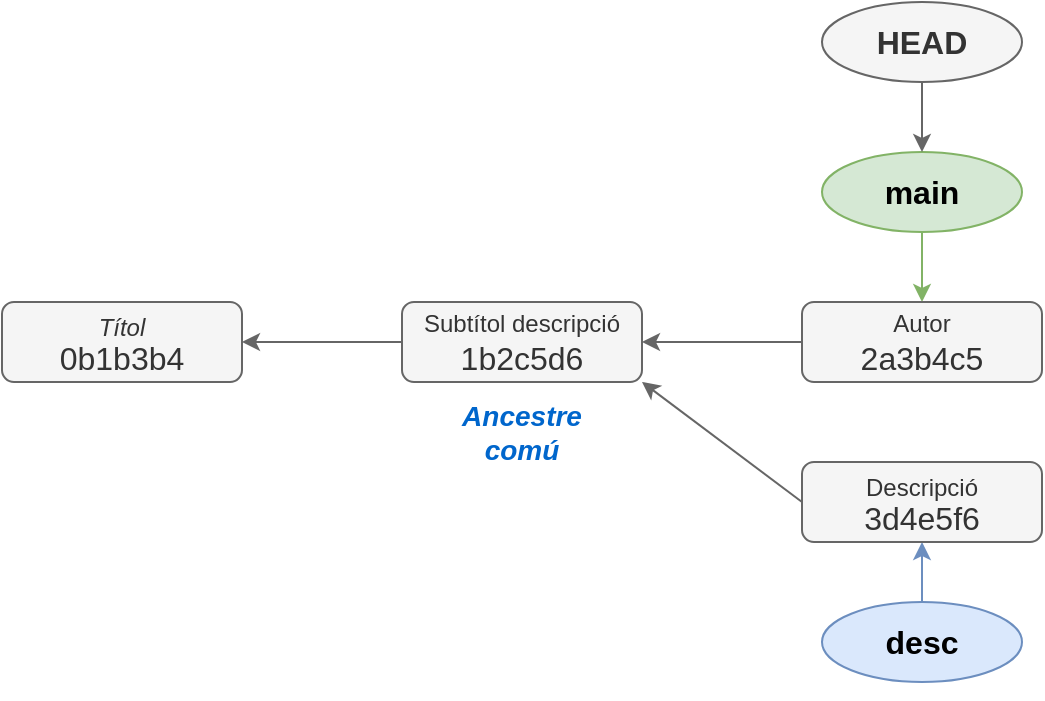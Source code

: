 <mxfile version="24.7.7">
  <diagram name="Pàgina-1" id="mhbHxmUa4zc_a_H4eHv1">
    <mxGraphModel dx="1434" dy="754" grid="1" gridSize="10" guides="1" tooltips="1" connect="1" arrows="1" fold="1" page="1" pageScale="1" pageWidth="827" pageHeight="1169" math="0" shadow="0">
      <root>
        <mxCell id="0" />
        <mxCell id="1" parent="0" />
        <mxCell id="FB9GtuEAJczlA79pJL21-5" value="&lt;font color=&quot;#0066cc&quot; style=&quot;font-size: 14px;&quot;&gt;&lt;b&gt;Ancestre comú&lt;/b&gt;&lt;/font&gt;" style="text;html=1;strokeColor=none;fillColor=none;align=center;verticalAlign=middle;whiteSpace=wrap;rounded=0;fontStyle=2" parent="1" vertex="1">
          <mxGeometry x="590" y="490" width="60" height="30" as="geometry" />
        </mxCell>
        <mxCell id="qJWmsPeaSZMSZ7GTcNxQ-1" value="&lt;div style=&quot;line-height: 100%;&quot;&gt;&lt;span style=&quot;background-color: initial;&quot;&gt;&lt;span style=&quot;font-size: 12px;&quot;&gt;&lt;i&gt;Títol&lt;/i&gt;&lt;/span&gt;&lt;/span&gt;&lt;/div&gt;&lt;div style=&quot;line-height: 100%;&quot;&gt;&lt;span style=&quot;background-color: initial;&quot;&gt;0b1b3b4&lt;/span&gt;&lt;br&gt;&lt;/div&gt;" style="rounded=1;whiteSpace=wrap;html=1;fontSize=16;fillColor=#f5f5f5;strokeColor=#666666;fontColor=#333333;" vertex="1" parent="1">
          <mxGeometry x="360" y="440" width="120" height="40" as="geometry" />
        </mxCell>
        <mxCell id="qJWmsPeaSZMSZ7GTcNxQ-6" style="rounded=0;orthogonalLoop=1;jettySize=auto;html=1;exitX=0.5;exitY=1;exitDx=0;exitDy=0;fillColor=#dae8fc;strokeColor=#6c8ebf;" edge="1" parent="1" source="qJWmsPeaSZMSZ7GTcNxQ-7" target="qJWmsPeaSZMSZ7GTcNxQ-19">
          <mxGeometry relative="1" as="geometry">
            <mxPoint x="820" y="560" as="targetPoint" />
          </mxGeometry>
        </mxCell>
        <mxCell id="qJWmsPeaSZMSZ7GTcNxQ-7" value="desc" style="ellipse;whiteSpace=wrap;html=1;fillColor=#dae8fc;strokeColor=#6c8ebf;fontSize=16;fontStyle=1" vertex="1" parent="1">
          <mxGeometry x="770" y="590" width="100" height="40" as="geometry" />
        </mxCell>
        <mxCell id="qJWmsPeaSZMSZ7GTcNxQ-8" style="edgeStyle=orthogonalEdgeStyle;rounded=0;orthogonalLoop=1;jettySize=auto;html=1;exitX=0;exitY=0.5;exitDx=0;exitDy=0;fillColor=#f5f5f5;strokeColor=#666666;" edge="1" parent="1" source="qJWmsPeaSZMSZ7GTcNxQ-9" target="qJWmsPeaSZMSZ7GTcNxQ-1">
          <mxGeometry relative="1" as="geometry" />
        </mxCell>
        <mxCell id="qJWmsPeaSZMSZ7GTcNxQ-9" value="&lt;div style=&quot;line-height: 100%;&quot;&gt;&lt;font style=&quot;font-size: 12px;&quot;&gt;Subtítol descripció&lt;/font&gt;&lt;/div&gt;1b2c5d6" style="rounded=1;whiteSpace=wrap;html=1;fontSize=16;fillColor=#f5f5f5;strokeColor=#666666;fontColor=#333333;" vertex="1" parent="1">
          <mxGeometry x="560" y="440" width="120" height="40" as="geometry" />
        </mxCell>
        <mxCell id="qJWmsPeaSZMSZ7GTcNxQ-10" style="rounded=0;orthogonalLoop=1;jettySize=auto;html=1;exitX=0.5;exitY=1;exitDx=0;exitDy=0;fillColor=#d5e8d4;strokeColor=#82b366;" edge="1" parent="1" source="qJWmsPeaSZMSZ7GTcNxQ-11" target="qJWmsPeaSZMSZ7GTcNxQ-20">
          <mxGeometry relative="1" as="geometry">
            <mxPoint x="820" y="440" as="targetPoint" />
          </mxGeometry>
        </mxCell>
        <mxCell id="qJWmsPeaSZMSZ7GTcNxQ-11" value="main" style="ellipse;whiteSpace=wrap;html=1;fillColor=#d5e8d4;strokeColor=#82b366;fontSize=16;fontStyle=1" vertex="1" parent="1">
          <mxGeometry x="770" y="365" width="100" height="40" as="geometry" />
        </mxCell>
        <mxCell id="qJWmsPeaSZMSZ7GTcNxQ-12" style="edgeStyle=orthogonalEdgeStyle;rounded=0;orthogonalLoop=1;jettySize=auto;html=1;exitX=0.5;exitY=1;exitDx=0;exitDy=0;fillColor=#f5f5f5;strokeColor=#666666;entryX=0.5;entryY=0;entryDx=0;entryDy=0;" edge="1" parent="1" source="qJWmsPeaSZMSZ7GTcNxQ-13" target="qJWmsPeaSZMSZ7GTcNxQ-11">
          <mxGeometry relative="1" as="geometry" />
        </mxCell>
        <mxCell id="qJWmsPeaSZMSZ7GTcNxQ-13" value="HEAD" style="ellipse;whiteSpace=wrap;html=1;fillColor=#f5f5f5;strokeColor=#666666;fontSize=16;fontStyle=1;fontColor=#333333;" vertex="1" parent="1">
          <mxGeometry x="770" y="290" width="100" height="40" as="geometry" />
        </mxCell>
        <mxCell id="qJWmsPeaSZMSZ7GTcNxQ-18" style="edgeStyle=orthogonalEdgeStyle;rounded=0;orthogonalLoop=1;jettySize=auto;html=1;fillColor=#f5f5f5;strokeColor=#666666;" edge="1" parent="1" source="qJWmsPeaSZMSZ7GTcNxQ-20" target="qJWmsPeaSZMSZ7GTcNxQ-9">
          <mxGeometry relative="1" as="geometry">
            <mxPoint x="760" y="460" as="sourcePoint" />
            <mxPoint x="490" y="470" as="targetPoint" />
          </mxGeometry>
        </mxCell>
        <mxCell id="qJWmsPeaSZMSZ7GTcNxQ-19" value="&lt;div style=&quot;line-height: 100%;&quot;&gt;&lt;span style=&quot;background-color: initial;&quot;&gt;&lt;span style=&quot;font-size: 12px;&quot;&gt;Descripció&lt;/span&gt;&lt;/span&gt;&lt;/div&gt;&lt;div style=&quot;line-height: 100%;&quot;&gt;&lt;span style=&quot;background-color: initial;&quot;&gt;3d4e5f6&lt;/span&gt;&lt;br&gt;&lt;/div&gt;" style="rounded=1;whiteSpace=wrap;html=1;fontSize=16;fillColor=#f5f5f5;strokeColor=#666666;fontColor=#333333;" vertex="1" parent="1">
          <mxGeometry x="760" y="520" width="120" height="40" as="geometry" />
        </mxCell>
        <mxCell id="qJWmsPeaSZMSZ7GTcNxQ-20" value="&lt;div style=&quot;line-height: 100%;&quot;&gt;&lt;font style=&quot;font-size: 12px;&quot;&gt;Autor&lt;/font&gt;&lt;/div&gt;2a3b4c5" style="rounded=1;whiteSpace=wrap;html=1;fontSize=16;fillColor=#f5f5f5;strokeColor=#666666;fontColor=#333333;" vertex="1" parent="1">
          <mxGeometry x="760" y="440" width="120" height="40" as="geometry" />
        </mxCell>
        <mxCell id="qJWmsPeaSZMSZ7GTcNxQ-21" style="rounded=0;orthogonalLoop=1;jettySize=auto;html=1;fillColor=#f5f5f5;strokeColor=#666666;exitX=0;exitY=0.5;exitDx=0;exitDy=0;entryX=1;entryY=1;entryDx=0;entryDy=0;" edge="1" parent="1" source="qJWmsPeaSZMSZ7GTcNxQ-19" target="qJWmsPeaSZMSZ7GTcNxQ-9">
          <mxGeometry relative="1" as="geometry">
            <mxPoint x="770" y="470" as="sourcePoint" />
            <mxPoint x="690" y="470" as="targetPoint" />
          </mxGeometry>
        </mxCell>
      </root>
    </mxGraphModel>
  </diagram>
</mxfile>
